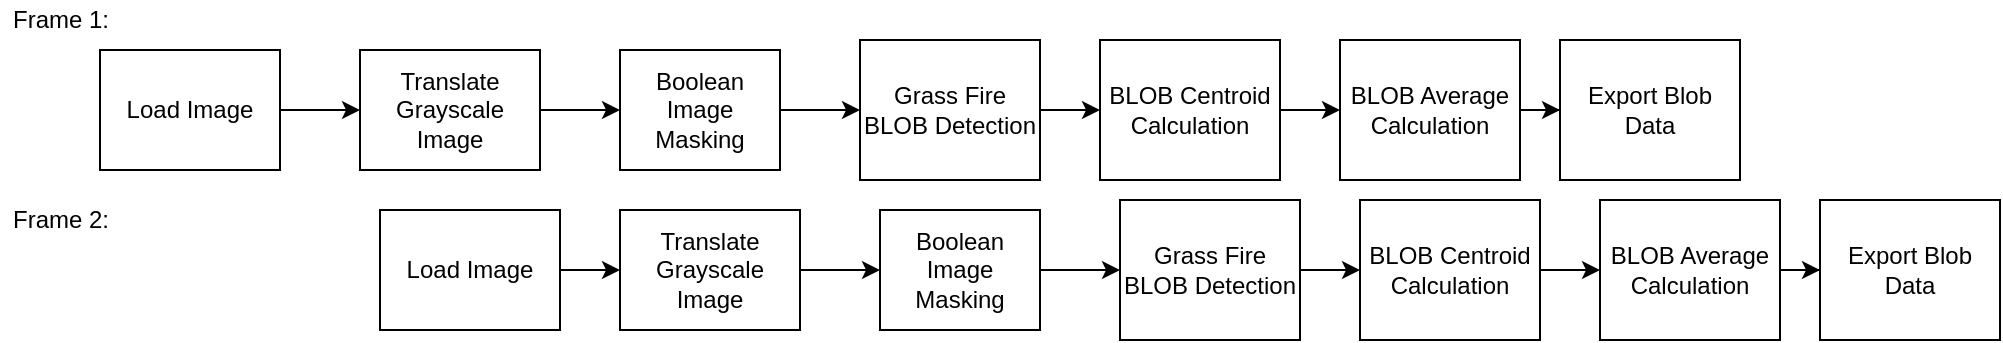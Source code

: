 <mxfile version="15.8.6" type="device"><diagram id="mb4uLdty5qpkgIUxsJsC" name="Page-1"><mxGraphModel dx="1422" dy="804" grid="1" gridSize="10" guides="1" tooltips="1" connect="1" arrows="1" fold="1" page="1" pageScale="1" pageWidth="850" pageHeight="1100" math="0" shadow="0"><root><mxCell id="0"/><mxCell id="1" parent="0"/><mxCell id="WrfffY503OlW2FSu-81K-3" value="" style="edgeStyle=orthogonalEdgeStyle;rounded=0;orthogonalLoop=1;jettySize=auto;html=1;" parent="1" source="WrfffY503OlW2FSu-81K-1" target="WrfffY503OlW2FSu-81K-2" edge="1"><mxGeometry relative="1" as="geometry"/></mxCell><mxCell id="WrfffY503OlW2FSu-81K-1" value="Translate Grayscale Image" style="rounded=0;whiteSpace=wrap;html=1;" parent="1" vertex="1"><mxGeometry x="190" y="85" width="90" height="60" as="geometry"/></mxCell><mxCell id="vX1YKjnNaF1PWMiPrEJX-6" value="" style="edgeStyle=orthogonalEdgeStyle;rounded=0;orthogonalLoop=1;jettySize=auto;html=1;" edge="1" parent="1" source="WrfffY503OlW2FSu-81K-2" target="WrfffY503OlW2FSu-81K-6"><mxGeometry relative="1" as="geometry"/></mxCell><mxCell id="WrfffY503OlW2FSu-81K-2" value="Boolean Image Masking" style="rounded=0;whiteSpace=wrap;html=1;" parent="1" vertex="1"><mxGeometry x="320" y="85" width="80" height="60" as="geometry"/></mxCell><mxCell id="WrfffY503OlW2FSu-81K-9" value="" style="edgeStyle=orthogonalEdgeStyle;rounded=0;orthogonalLoop=1;jettySize=auto;html=1;" parent="1" source="WrfffY503OlW2FSu-81K-6" target="WrfffY503OlW2FSu-81K-8" edge="1"><mxGeometry relative="1" as="geometry"/></mxCell><mxCell id="WrfffY503OlW2FSu-81K-6" value="Grass Fire BLOB Detection" style="rounded=0;whiteSpace=wrap;html=1;" parent="1" vertex="1"><mxGeometry x="440" y="80" width="90" height="70" as="geometry"/></mxCell><mxCell id="WrfffY503OlW2FSu-81K-11" value="" style="edgeStyle=orthogonalEdgeStyle;rounded=0;orthogonalLoop=1;jettySize=auto;html=1;" parent="1" source="WrfffY503OlW2FSu-81K-8" target="WrfffY503OlW2FSu-81K-10" edge="1"><mxGeometry relative="1" as="geometry"/></mxCell><mxCell id="WrfffY503OlW2FSu-81K-8" value="BLOB Centroid Calculation" style="rounded=0;whiteSpace=wrap;html=1;" parent="1" vertex="1"><mxGeometry x="560" y="80" width="90" height="70" as="geometry"/></mxCell><mxCell id="WrfffY503OlW2FSu-81K-13" value="" style="edgeStyle=orthogonalEdgeStyle;rounded=0;orthogonalLoop=1;jettySize=auto;html=1;" parent="1" source="WrfffY503OlW2FSu-81K-10" target="WrfffY503OlW2FSu-81K-12" edge="1"><mxGeometry relative="1" as="geometry"/></mxCell><mxCell id="WrfffY503OlW2FSu-81K-10" value="BLOB Average Calculation" style="rounded=0;whiteSpace=wrap;html=1;" parent="1" vertex="1"><mxGeometry x="680" y="80" width="90" height="70" as="geometry"/></mxCell><mxCell id="WrfffY503OlW2FSu-81K-12" value="Export Blob Data" style="rounded=0;whiteSpace=wrap;html=1;" parent="1" vertex="1"><mxGeometry x="790" y="80" width="90" height="70" as="geometry"/></mxCell><mxCell id="WrfffY503OlW2FSu-81K-14" value="" style="edgeStyle=orthogonalEdgeStyle;rounded=0;orthogonalLoop=1;jettySize=auto;html=1;" parent="1" source="WrfffY503OlW2FSu-81K-15" target="WrfffY503OlW2FSu-81K-17" edge="1"><mxGeometry relative="1" as="geometry"/></mxCell><mxCell id="WrfffY503OlW2FSu-81K-15" value="Translate Grayscale Image" style="rounded=0;whiteSpace=wrap;html=1;" parent="1" vertex="1"><mxGeometry x="320" y="165" width="90" height="60" as="geometry"/></mxCell><mxCell id="vX1YKjnNaF1PWMiPrEJX-7" value="" style="edgeStyle=orthogonalEdgeStyle;rounded=0;orthogonalLoop=1;jettySize=auto;html=1;" edge="1" parent="1" target="WrfffY503OlW2FSu-81K-21"><mxGeometry relative="1" as="geometry"><mxPoint x="530" y="200" as="sourcePoint"/><Array as="points"><mxPoint x="530" y="195"/></Array></mxGeometry></mxCell><mxCell id="WrfffY503OlW2FSu-81K-17" value="Boolean Image Masking" style="rounded=0;whiteSpace=wrap;html=1;" parent="1" vertex="1"><mxGeometry x="450" y="165" width="80" height="60" as="geometry"/></mxCell><mxCell id="WrfffY503OlW2FSu-81K-20" value="" style="edgeStyle=orthogonalEdgeStyle;rounded=0;orthogonalLoop=1;jettySize=auto;html=1;" parent="1" source="WrfffY503OlW2FSu-81K-21" target="WrfffY503OlW2FSu-81K-23" edge="1"><mxGeometry relative="1" as="geometry"/></mxCell><mxCell id="WrfffY503OlW2FSu-81K-21" value="Grass Fire BLOB Detection" style="rounded=0;whiteSpace=wrap;html=1;" parent="1" vertex="1"><mxGeometry x="570" y="160" width="90" height="70" as="geometry"/></mxCell><mxCell id="WrfffY503OlW2FSu-81K-22" value="" style="edgeStyle=orthogonalEdgeStyle;rounded=0;orthogonalLoop=1;jettySize=auto;html=1;" parent="1" source="WrfffY503OlW2FSu-81K-23" target="WrfffY503OlW2FSu-81K-25" edge="1"><mxGeometry relative="1" as="geometry"/></mxCell><mxCell id="WrfffY503OlW2FSu-81K-23" value="BLOB Centroid Calculation" style="rounded=0;whiteSpace=wrap;html=1;" parent="1" vertex="1"><mxGeometry x="690" y="160" width="90" height="70" as="geometry"/></mxCell><mxCell id="WrfffY503OlW2FSu-81K-24" value="" style="edgeStyle=orthogonalEdgeStyle;rounded=0;orthogonalLoop=1;jettySize=auto;html=1;" parent="1" source="WrfffY503OlW2FSu-81K-25" target="WrfffY503OlW2FSu-81K-26" edge="1"><mxGeometry relative="1" as="geometry"/></mxCell><mxCell id="WrfffY503OlW2FSu-81K-25" value="BLOB Average Calculation" style="rounded=0;whiteSpace=wrap;html=1;" parent="1" vertex="1"><mxGeometry x="810" y="160" width="90" height="70" as="geometry"/></mxCell><mxCell id="WrfffY503OlW2FSu-81K-26" value="Export Blob Data" style="rounded=0;whiteSpace=wrap;html=1;" parent="1" vertex="1"><mxGeometry x="920" y="160" width="90" height="70" as="geometry"/></mxCell><mxCell id="WrfffY503OlW2FSu-81K-27" value="Frame 1:" style="text;html=1;align=center;verticalAlign=middle;resizable=0;points=[];autosize=1;strokeColor=none;fillColor=none;" parent="1" vertex="1"><mxGeometry x="10" y="60" width="60" height="20" as="geometry"/></mxCell><mxCell id="WrfffY503OlW2FSu-81K-41" value="Frame 2:" style="text;html=1;align=center;verticalAlign=middle;resizable=0;points=[];autosize=1;strokeColor=none;fillColor=none;" parent="1" vertex="1"><mxGeometry x="10" y="160" width="60" height="20" as="geometry"/></mxCell><mxCell id="vX1YKjnNaF1PWMiPrEJX-2" value="" style="edgeStyle=orthogonalEdgeStyle;rounded=0;orthogonalLoop=1;jettySize=auto;html=1;" edge="1" parent="1" source="vX1YKjnNaF1PWMiPrEJX-1" target="WrfffY503OlW2FSu-81K-1"><mxGeometry relative="1" as="geometry"/></mxCell><mxCell id="vX1YKjnNaF1PWMiPrEJX-1" value="Load Image" style="rounded=0;whiteSpace=wrap;html=1;" vertex="1" parent="1"><mxGeometry x="60" y="85" width="90" height="60" as="geometry"/></mxCell><mxCell id="vX1YKjnNaF1PWMiPrEJX-4" value="" style="edgeStyle=orthogonalEdgeStyle;rounded=0;orthogonalLoop=1;jettySize=auto;html=1;" edge="1" parent="1" source="vX1YKjnNaF1PWMiPrEJX-3" target="WrfffY503OlW2FSu-81K-15"><mxGeometry relative="1" as="geometry"/></mxCell><mxCell id="vX1YKjnNaF1PWMiPrEJX-3" value="Load Image" style="rounded=0;whiteSpace=wrap;html=1;" vertex="1" parent="1"><mxGeometry x="200" y="165" width="90" height="60" as="geometry"/></mxCell></root></mxGraphModel></diagram></mxfile>